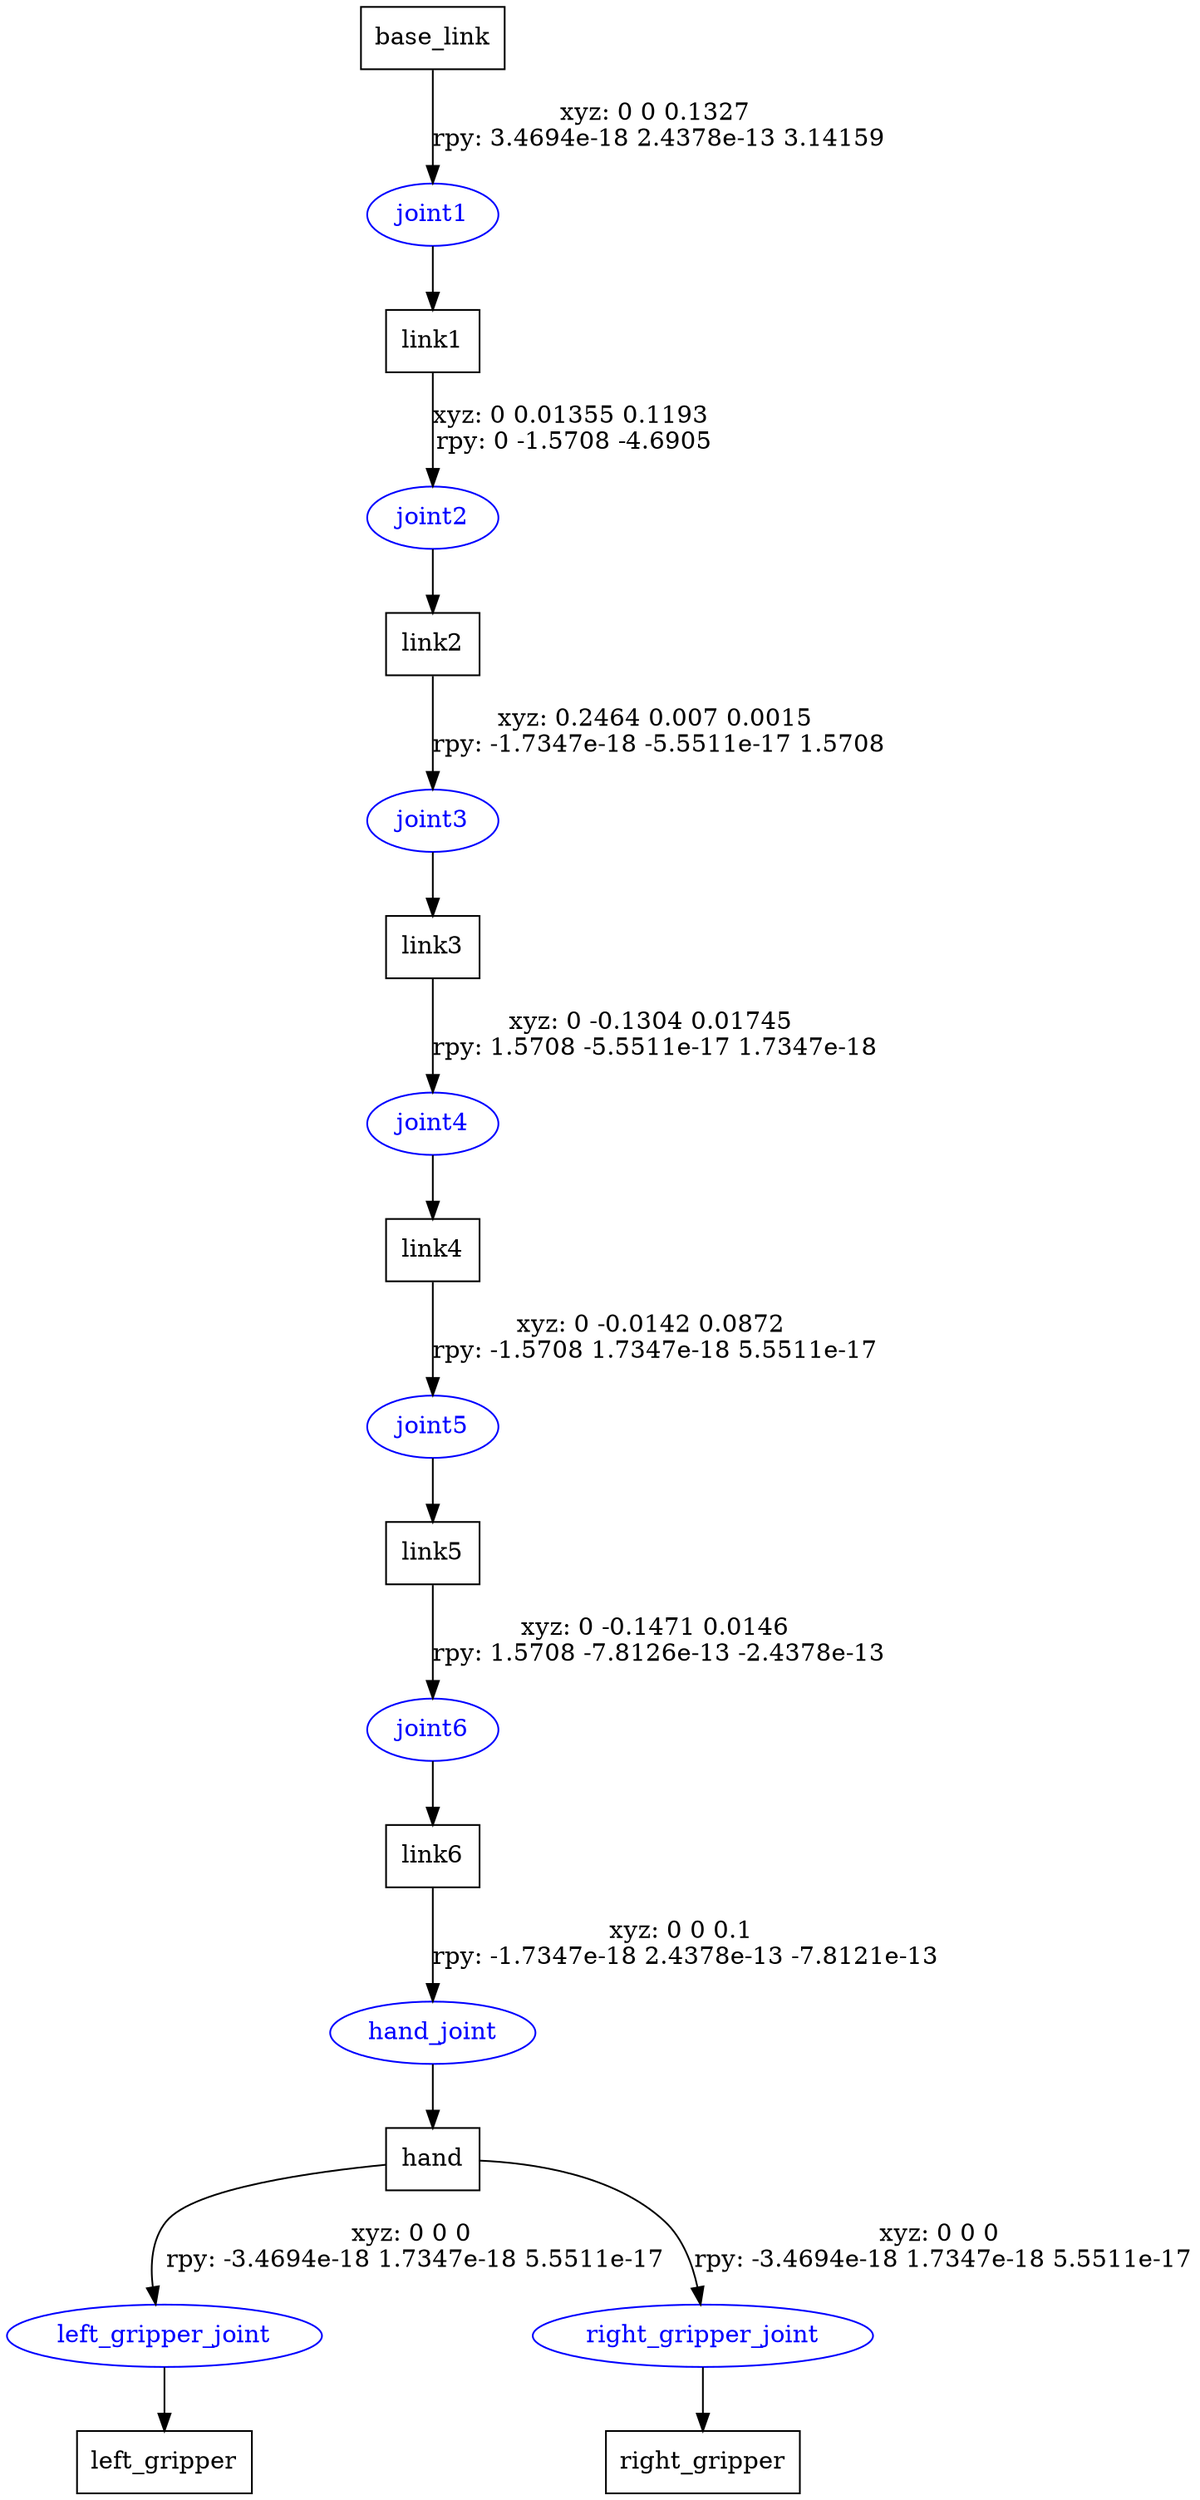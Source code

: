 digraph G {
node [shape=box];
"base_link" [label="base_link"];
"link1" [label="link1"];
"link2" [label="link2"];
"link3" [label="link3"];
"link4" [label="link4"];
"link5" [label="link5"];
"link6" [label="link6"];
"hand" [label="hand"];
"left_gripper" [label="left_gripper"];
"right_gripper" [label="right_gripper"];
node [shape=ellipse, color=blue, fontcolor=blue];
"base_link" -> "joint1" [label="xyz: 0 0 0.1327 \nrpy: 3.4694e-18 2.4378e-13 3.14159"]
"joint1" -> "link1"
"link1" -> "joint2" [label="xyz: 0 0.01355 0.1193 \nrpy: 0 -1.5708 -4.6905"]
"joint2" -> "link2"
"link2" -> "joint3" [label="xyz: 0.2464 0.007 0.0015 \nrpy: -1.7347e-18 -5.5511e-17 1.5708"]
"joint3" -> "link3"
"link3" -> "joint4" [label="xyz: 0 -0.1304 0.01745 \nrpy: 1.5708 -5.5511e-17 1.7347e-18"]
"joint4" -> "link4"
"link4" -> "joint5" [label="xyz: 0 -0.0142 0.0872 \nrpy: -1.5708 1.7347e-18 5.5511e-17"]
"joint5" -> "link5"
"link5" -> "joint6" [label="xyz: 0 -0.1471 0.0146 \nrpy: 1.5708 -7.8126e-13 -2.4378e-13"]
"joint6" -> "link6"
"link6" -> "hand_joint" [label="xyz: 0 0 0.1 \nrpy: -1.7347e-18 2.4378e-13 -7.8121e-13"]
"hand_joint" -> "hand"
"hand" -> "left_gripper_joint" [label="xyz: 0 0 0 \nrpy: -3.4694e-18 1.7347e-18 5.5511e-17"]
"left_gripper_joint" -> "left_gripper"
"hand" -> "right_gripper_joint" [label="xyz: 0 0 0 \nrpy: -3.4694e-18 1.7347e-18 5.5511e-17"]
"right_gripper_joint" -> "right_gripper"
}
